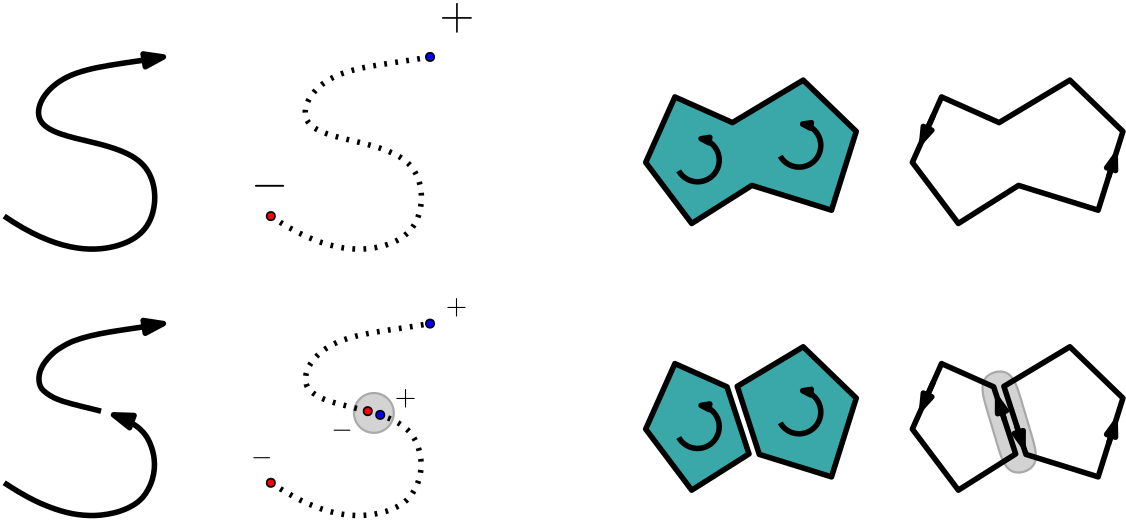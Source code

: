 <?xml version="1.0"?>
<!DOCTYPE ipe SYSTEM "ipe.dtd">
<ipe version="70206" creator="Ipe 7.2.6">
<info created="D:20161119210742" modified="D:20161119210742"/>
<ipestyle name="basic">
<symbol name="arrow/arc(spx)">
<path stroke="sym-stroke" fill="sym-stroke" pen="sym-pen">
0 0 m
-1 0.333 l
-1 -0.333 l
h
</path>
</symbol>
<symbol name="arrow/farc(spx)">
<path stroke="sym-stroke" fill="white" pen="sym-pen">
0 0 m
-1 0.333 l
-1 -0.333 l
h
</path>
</symbol>
<symbol name="arrow/ptarc(spx)">
<path stroke="sym-stroke" fill="sym-stroke" pen="sym-pen">
0 0 m
-1 0.333 l
-0.8 0 l
-1 -0.333 l
h
</path>
</symbol>
<symbol name="arrow/fptarc(spx)">
<path stroke="sym-stroke" fill="white" pen="sym-pen">
0 0 m
-1 0.333 l
-0.8 0 l
-1 -0.333 l
h
</path>
</symbol>
<symbol name="mark/circle(sx)" transformations="translations">
<path fill="sym-stroke">
0.6 0 0 0.6 0 0 e
0.4 0 0 0.4 0 0 e
</path>
</symbol>
<symbol name="mark/disk(sx)" transformations="translations">
<path fill="sym-stroke">
0.6 0 0 0.6 0 0 e
</path>
</symbol>
<symbol name="mark/fdisk(sfx)" transformations="translations">
<group>
<path fill="sym-fill">
0.5 0 0 0.5 0 0 e
</path>
<path fill="sym-stroke" fillrule="eofill">
0.6 0 0 0.6 0 0 e
0.4 0 0 0.4 0 0 e
</path>
</group>
</symbol>
<symbol name="mark/box(sx)" transformations="translations">
<path fill="sym-stroke" fillrule="eofill">
-0.6 -0.6 m
0.6 -0.6 l
0.6 0.6 l
-0.6 0.6 l
h
-0.4 -0.4 m
0.4 -0.4 l
0.4 0.4 l
-0.4 0.4 l
h
</path>
</symbol>
<symbol name="mark/square(sx)" transformations="translations">
<path fill="sym-stroke">
-0.6 -0.6 m
0.6 -0.6 l
0.6 0.6 l
-0.6 0.6 l
h
</path>
</symbol>
<symbol name="mark/fsquare(sfx)" transformations="translations">
<group>
<path fill="sym-fill">
-0.5 -0.5 m
0.5 -0.5 l
0.5 0.5 l
-0.5 0.5 l
h
</path>
<path fill="sym-stroke" fillrule="eofill">
-0.6 -0.6 m
0.6 -0.6 l
0.6 0.6 l
-0.6 0.6 l
h
-0.4 -0.4 m
0.4 -0.4 l
0.4 0.4 l
-0.4 0.4 l
h
</path>
</group>
</symbol>
<symbol name="mark/cross(sx)" transformations="translations">
<group>
<path fill="sym-stroke">
-0.43 -0.57 m
0.57 0.43 l
0.43 0.57 l
-0.57 -0.43 l
h
</path>
<path fill="sym-stroke">
-0.43 0.57 m
0.57 -0.43 l
0.43 -0.57 l
-0.57 0.43 l
h
</path>
</group>
</symbol>
<symbol name="arrow/fnormal(spx)">
<path stroke="sym-stroke" fill="white" pen="sym-pen">
0 0 m
-1 0.333 l
-1 -0.333 l
h
</path>
</symbol>
<symbol name="arrow/pointed(spx)">
<path stroke="sym-stroke" fill="sym-stroke" pen="sym-pen">
0 0 m
-1 0.333 l
-0.8 0 l
-1 -0.333 l
h
</path>
</symbol>
<symbol name="arrow/fpointed(spx)">
<path stroke="sym-stroke" fill="white" pen="sym-pen">
0 0 m
-1 0.333 l
-0.8 0 l
-1 -0.333 l
h
</path>
</symbol>
<symbol name="arrow/linear(spx)">
<path stroke="sym-stroke" pen="sym-pen">
-1 0.333 m
0 0 l
-1 -0.333 l
</path>
</symbol>
<symbol name="arrow/fdouble(spx)">
<path stroke="sym-stroke" fill="white" pen="sym-pen">
0 0 m
-1 0.333 l
-1 -0.333 l
h
-1 0 m
-2 0.333 l
-2 -0.333 l
h
</path>
</symbol>
<symbol name="arrow/double(spx)">
<path stroke="sym-stroke" fill="sym-stroke" pen="sym-pen">
0 0 m
-1 0.333 l
-1 -0.333 l
h
-1 0 m
-2 0.333 l
-2 -0.333 l
h
</path>
</symbol>
<pen name="heavier" value="0.8"/>
<pen name="fat" value="1.2"/>
<pen name="ultrafat" value="2"/>
<symbolsize name="large" value="5"/>
<symbolsize name="small" value="2"/>
<symbolsize name="tiny" value="1.1"/>
<arrowsize name="large" value="10"/>
<arrowsize name="small" value="5"/>
<arrowsize name="tiny" value="3"/>
<color name="red" value="1 0 0"/>
<color name="green" value="0 1 0"/>
<color name="blue" value="0 0 1"/>
<color name="yellow" value="1 1 0"/>
<color name="orange" value="1 0.647 0"/>
<color name="gold" value="1 0.843 0"/>
<color name="purple" value="0.627 0.125 0.941"/>
<color name="gray" value="0.745"/>
<color name="brown" value="0.647 0.165 0.165"/>
<color name="navy" value="0 0 0.502"/>
<color name="pink" value="1 0.753 0.796"/>
<color name="seagreen" value="0.18 0.545 0.341"/>
<color name="turquoise" value="0.251 0.878 0.816"/>
<color name="violet" value="0.933 0.51 0.933"/>
<color name="darkblue" value="0 0 0.545"/>
<color name="darkcyan" value="0 0.545 0.545"/>
<color name="darkgray" value="0.663"/>
<color name="darkgreen" value="0 0.392 0"/>
<color name="darkmagenta" value="0.545 0 0.545"/>
<color name="darkorange" value="1 0.549 0"/>
<color name="darkred" value="0.545 0 0"/>
<color name="lightblue" value="0.678 0.847 0.902"/>
<color name="lightcyan" value="0.878 1 1"/>
<color name="lightgray" value="0.827"/>
<color name="lightgreen" value="0.565 0.933 0.565"/>
<color name="lightyellow" value="1 1 0.878"/>
<dashstyle name="dashed" value="[4] 0"/>
<dashstyle name="dotted" value="[1 3] 0"/>
<dashstyle name="dash dotted" value="[4 2 1 2] 0"/>
<dashstyle name="dash dot dotted" value="[4 2 1 2 1 2] 0"/>
<textsize name="large" value="\large"/>
<textsize name="Large" value="\Large"/>
<textsize name="LARGE" value="\LARGE"/>
<textsize name="huge" value="\huge"/>
<textsize name="Huge" value="\Huge"/>
<textsize name="small" value="\small"/>
<textsize name="footnote" value="\footnotesize"/>
<textsize name="tiny" value="\tiny"/>
<textstyle name="center" begin="\begin{center}" end="\end{center}"/>
<textstyle name="itemize" begin="\begin{itemize}" end="\end{itemize}"/>
<textstyle name="item" begin="\begin{itemize}\item{}" end="\end{itemize}"/>
<gridsize name="4 pts" value="4"/>
<gridsize name="8 pts (~3 mm)" value="8"/>
<gridsize name="16 pts (~6 mm)" value="16"/>
<gridsize name="32 pts (~12 mm)" value="32"/>
<gridsize name="10 pts (~3.5 mm)" value="10"/>
<gridsize name="20 pts (~7 mm)" value="20"/>
<gridsize name="14 pts (~5 mm)" value="14"/>
<gridsize name="28 pts (~10 mm)" value="28"/>
<gridsize name="56 pts (~20 mm)" value="56"/>
<anglesize name="90 deg" value="90"/>
<anglesize name="60 deg" value="60"/>
<anglesize name="45 deg" value="45"/>
<anglesize name="30 deg" value="30"/>
<anglesize name="22.5 deg" value="22.5"/>
<opacity name="10%" value="0.1"/>
<opacity name="30%" value="0.3"/>
<opacity name="50%" value="0.5"/>
<opacity name="75%" value="0.75"/>
<tiling name="falling" angle="-60" step="4" width="1"/>
<tiling name="rising" angle="30" step="4" width="1"/>
</ipestyle>
<page>
<layer name="alpha"/>
<view layers="alpha" active="alpha"/>
<path layer="alpha" matrix="0.766912 0.227698 -0.227698 0.766912 222.595 76.9764" stroke="darkgray" fill="lightgray" pen="heavier">
480 544
496 544
496 528
496 512
496 496
480 496
480 512
480 528 u
</path>
<path stroke="darkgray" fill="lightgray" pen="heavier">
7.16052 0 0 7.16052 249.75 590.155 e
</path>
<path matrix="0.7 0 0 0.7 43.5902 204.916" stroke="black" pen="ultrafat" arrow="normal/normal">
104.364 651.564 m
130.956 633.37
167.343 632.671
184.138 651.564
180.639 680.954
149.849 690.051
114.161 697.049
130.956 727.839
166.644 729.938
186.237 733.437 c
</path>
<path matrix="0.7 0 0 0.7 139.59 204.916" stroke="black" dash="dotted" pen="ultrafat">
104.364 651.564 m
130.956 633.37
167.343 632.671
184.138 651.564
180.639 680.954
149.849 690.051
114.161 697.049
130.956 727.839
166.644 729.938
186.237 733.437 c
</path>
<use matrix="1 0 0 1 16 0" name="mark/fdisk(sfx)" pos="253.956 718.322" size="normal" stroke="black" fill="blue"/>
<use matrix="1 0 0 1 16 0" name="mark/fdisk(sfx)" pos="196.645 661.011" size="normal" stroke="black" fill="red"/>
<text matrix="1 0 0 1 16 0" transformations="translations" pos="257.436 728.112" stroke="black" type="label" width="12.392" height="9.703" depth="1.09" valign="baseline" size="LARGE">$+$</text>
<text matrix="1 0 0 1 -51.9063 -60.4532" transformations="translations" pos="257.436 728.112" stroke="black" type="label" width="13.39" height="10.047" depth="1.43" valign="baseline" size="LARGE">$-$</text>
<path stroke="black" pen="ultrafat" arrow="normal/normal">
116.645 565.011 m
120.707 562.369
125.329 559.712
129.76 557.538
134.906 555.51
139.322 554.234
142.944 553.536
147.241 553.15
151.446 553.279
156.152 554.07
160.026 555.301
163.39 557.014
165.507 558.61
167.469 560.732
169.58 564.582
170.589 568.401
170.855 571.646
170.516 575.447
168.936 580.155
166.854 583.217
164.566 585.3
161.576 587.162
158.687 588.484
156.02 589.46 c
</path>
<path stroke="black" pen="ultrafat" arrow="normal/normal">
151.53 590.792 m
147.573 591.789
144.348 592.56
140.87 593.437
137.874 594.314
135.946 594.994
133.23 596.243
130.592 598.24
129.702 599.481
129.064 601.547
129.216 604.051
129.883 606.051
130.849 607.839
132.516 610.017
134.581 612.003
136.013 613.104
139.484 615.149
141.538 616.047
144.284 617.004
147.462 617.875
151.012 618.651
154.636 619.308
157.14 619.714
160.669 620.248
163.64 620.684
166.873 621.165
170.533 621.739
173.956 622.322 c
</path>
<path matrix="1 0 0 1 96 0" stroke="black" dash="dotted" pen="ultrafat">
116.645 565.011 m
120.707 562.369
125.329 559.712
129.76 557.538
134.906 555.51
139.322 554.234
142.944 553.536
147.241 553.15
151.446 553.279
156.152 554.07
160.026 555.301
163.39 557.014
165.507 558.61
167.469 560.732
169.58 564.582
170.589 568.401
170.855 571.646
170.516 575.447
168.936 580.155
166.854 583.217
164.566 585.3
161.576 587.162
158.687 588.484
156.02 589.46 c
</path>
<path matrix="1 0 0 1 96 0" stroke="black" dash="dotted" pen="ultrafat">
151.53 590.792 m
147.573 591.789
144.348 592.56
140.87 593.437
137.874 594.314
135.946 594.994
133.23 596.243
130.592 598.24
129.702 599.481
129.064 601.547
129.216 604.051
129.883 606.051
130.849 607.839
132.516 610.017
134.581 612.003
136.013 613.104
139.484 615.149
141.538 616.047
144.284 617.004
147.462 617.875
151.012 618.651
154.636 619.308
157.14 619.714
160.669 620.248
163.64 620.684
166.873 621.165
170.533 621.739
173.956 622.322 c
</path>
<use matrix="1 0 0 1 16 -96" name="mark/fdisk(sfx)" pos="253.956 718.322" size="normal" stroke="black" fill="blue"/>
<text matrix="1 0 0 1 18.2051 -102.37" transformations="translations" pos="257.436 728.112" stroke="black" type="label" width="7.749" height="5.812" depth="0.83" valign="baseline">$+$</text>
<use matrix="1 0 0 1 -1.93646 -128.862" name="mark/fdisk(sfx)" pos="253.956 718.322" size="normal" stroke="black" fill="blue"/>
<text matrix="1 0 0 1 -0.201108 -135.13" transformations="translations" pos="257.436 728.112" stroke="black" type="label" width="7.749" height="5.812" depth="0.83" valign="baseline">$+$</text>
<use matrix="1 0 0 1 16 -96" name="mark/fdisk(sfx)" pos="196.645 661.011" size="normal" stroke="black" fill="red"/>
<text matrix="1 0 0 1 -51.9063 -156.453" transformations="translations" pos="257.436 728.112" stroke="black" type="label" width="7.749" height="5.812" depth="0.83" valign="baseline">$-$</text>
<use matrix="1 0 0 1 50.8849 -70.219" name="mark/fdisk(sfx)" pos="196.645 661.011" size="normal" stroke="black" fill="red"/>
<text matrix="1 0 0 1 -23.0756 -146.548" transformations="translations" pos="257.436 728.112" stroke="black" type="label" width="7.749" height="5.812" depth="0.83" valign="baseline">$-$</text>
<path stroke="black" fill="0.227 0.659 0.659" pen="ultrafat">
347.594 680.345 m
358.105 703.915 l
378.808 694.678 l
404.289 709.967 l
423.4 691.493 l
414.481 663.146 l
385.816 672.064 l
364.157 658.368 l
h
</path>
<path matrix="0.72 0 0 0.72 112.934 192.192" stroke="black" pen="ultrafat" arrow="normal/tiny">
393.204 681.108 m
10.8431 0 0 10.8431 402.628 686.472 404.41 697.168 a
</path>
<path matrix="0.72 0 0 0.72 76.3718 186.915" stroke="black" pen="ultrafat" arrow="normal/tiny">
393.204 681.108 m
10.8431 0 0 10.8431 402.628 686.472 404.41 697.168 a
</path>
<path matrix="1 0 0 1 96 0" stroke="black" pen="ultrafat">
347.594 680.345 m
358.105 703.915 l
378.808 694.678 l
404.289 709.967 l
423.4 691.493 l
414.481 663.146 l
385.816 672.064 l
364.157 658.368 l
h
</path>
<path stroke="black" pen="ultrafat" arrow="normal/small">
451.122 697.226 m
447.031 688.051 l
</path>
<path stroke="black" pen="ultrafat" arrow="normal/small">
514.217 675.019 m
516.633 682.698 l
</path>
<path stroke="black" fill="0.227 0.659 0.659" pen="ultrafat">
414.481 567.146 m
423.4 595.493 l
404.289 613.967 l
380.557 599.728 l
388.493 575.231 l
h
</path>
<path stroke="black" fill="0.227 0.659 0.659" pen="ultrafat">
376.866 599.545 m
358.105 607.915 l
347.594 584.345 l
364.157 562.368 l
384.782 575.41 l
h
</path>
<path matrix="0.72 0 0 0.72 112.934 96.1916" stroke="black" pen="ultrafat" arrow="normal/tiny">
393.204 681.108 m
10.8431 0 0 10.8431 402.628 686.472 404.41 697.168 a
</path>
<path matrix="0.72 0 0 0.72 76.3718 90.9145" stroke="black" pen="ultrafat" arrow="normal/tiny">
393.204 681.108 m
10.8431 0 0 10.8431 402.628 686.472 404.41 697.168 a
</path>
<path matrix="1 0 0 1 96 0" stroke="black" pen="ultrafat">
414.481 567.146 m
423.4 595.493 l
404.289 613.967 l
380.557 599.728 l
388.493 575.231 l
h
</path>
<path matrix="1 0 0 1 96 0" stroke="black" pen="ultrafat">
376.866 599.545 m
358.105 607.915 l
347.594 584.345 l
364.157 562.368 l
384.782 575.41 l
h
</path>
<path matrix="1 0 0 1 0 -96" stroke="black" pen="ultrafat" arrow="normal/small">
451.122 697.226 m
447.031 688.051 l
</path>
<path matrix="1 0 0 1 0 -96" stroke="black" pen="ultrafat" arrow="normal/small">
514.217 675.019 m
516.633 682.698 l
</path>
<path stroke="black" pen="ultrafat" arrow="normal/small">
476.732 587.757 m
474.303 595.165 l
</path>
<path stroke="black" pen="ultrafat" arrow="normal/small">
481.205 585.381 m
483.433 578.503 l
</path>
</page>
</ipe>
